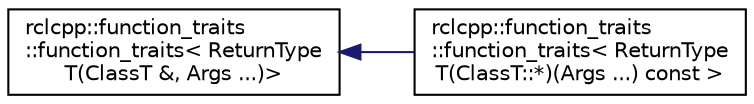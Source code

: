 digraph "Graphical Class Hierarchy"
{
  edge [fontname="Helvetica",fontsize="10",labelfontname="Helvetica",labelfontsize="10"];
  node [fontname="Helvetica",fontsize="10",shape=record];
  rankdir="LR";
  Node0 [label="rclcpp::function_traits\l::function_traits\< ReturnType\lT(ClassT &, Args ...)\>",height=0.2,width=0.4,color="black", fillcolor="white", style="filled",URL="$structrclcpp_1_1function__traits_1_1function__traits.html"];
  Node0 -> Node1 [dir="back",color="midnightblue",fontsize="10",style="solid",fontname="Helvetica"];
  Node1 [label="rclcpp::function_traits\l::function_traits\< ReturnType\lT(ClassT::*)(Args ...) const \>",height=0.2,width=0.4,color="black", fillcolor="white", style="filled",URL="$structrclcpp_1_1function__traits_1_1function__traits_3_01ReturnTypeT_07ClassT_1_1_5_08_07Args_01_8_8_8_08_01const_01_4.html"];
}

